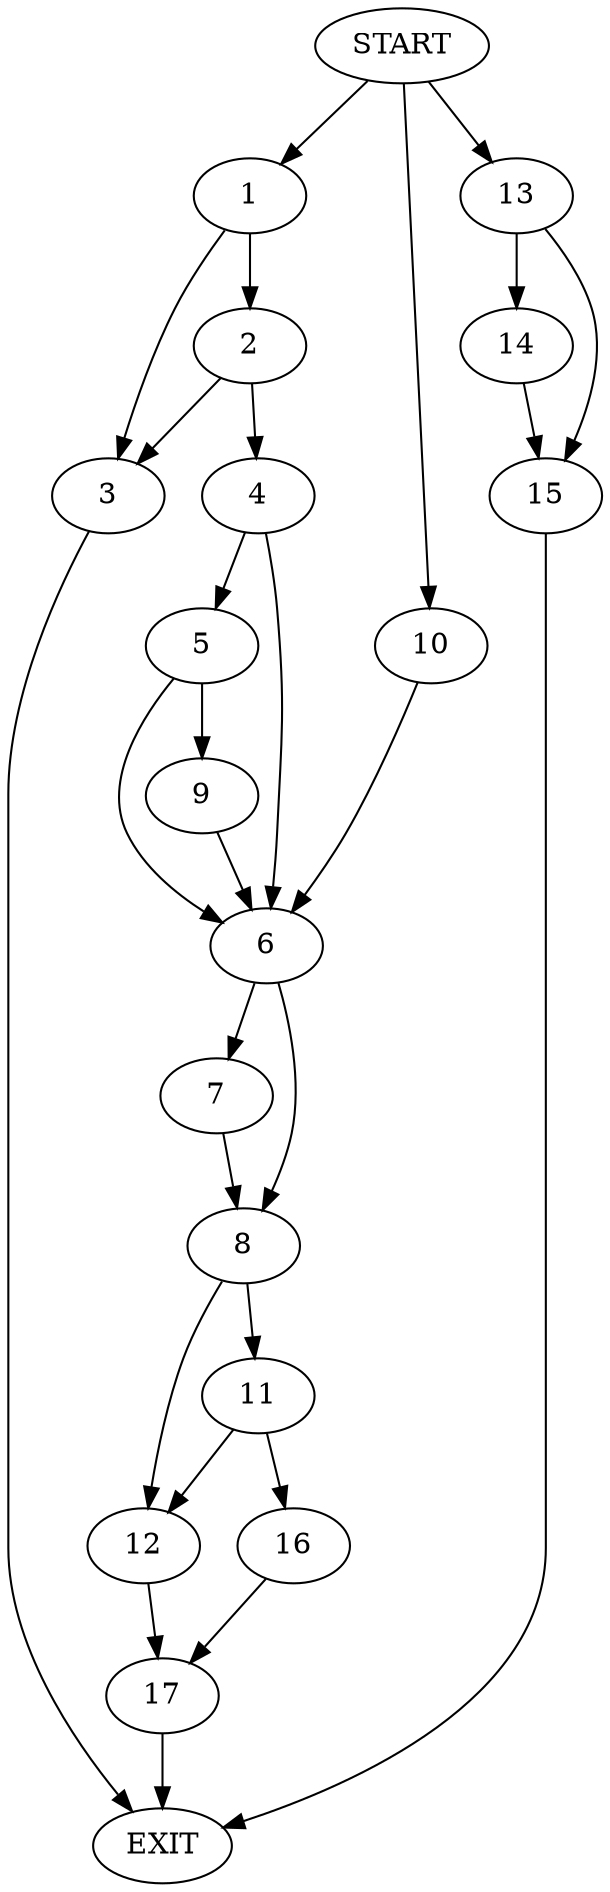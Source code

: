 digraph {
0 [label="START"]
18 [label="EXIT"]
0 -> 1
1 -> 2
1 -> 3
3 -> 18
2 -> 4
2 -> 3
4 -> 5
4 -> 6
6 -> 7
6 -> 8
5 -> 6
5 -> 9
9 -> 6
0 -> 10
10 -> 6
8 -> 11
8 -> 12
7 -> 8
0 -> 13
13 -> 14
13 -> 15
14 -> 15
15 -> 18
11 -> 16
11 -> 12
12 -> 17
16 -> 17
17 -> 18
}
